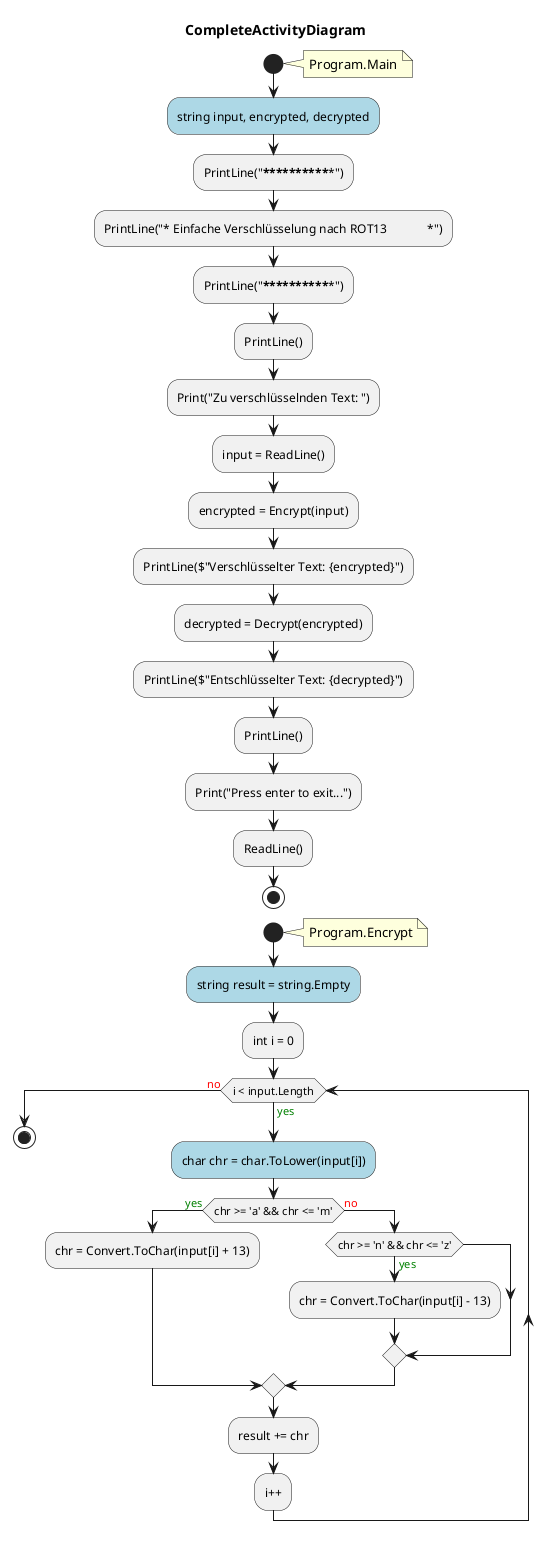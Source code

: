 @startuml CompleteActivityDiagram
title CompleteActivityDiagram
start
note right:  Program.Main
#LightBlue:string input, encrypted, decrypted;
:PrintLine("***************************************************");
:PrintLine("* Einfache Verschlüsselung nach ROT13             *");
:PrintLine("***************************************************");
:PrintLine();
:Print("Zu verschlüsselnden Text: ");
:input = ReadLine();
:encrypted = Encrypt(input);
:PrintLine($"Verschlüsselter Text: {encrypted}");
:decrypted = Decrypt(encrypted);
:PrintLine($"Entschlüsselter Text: {decrypted}");
:PrintLine();
:Print("Press enter to exit...");
:ReadLine();
stop
start
note right:  Program.Encrypt
#LightBlue:string result = string.Empty;
:int i = 0;
while (i < input.Length) is (<color:green>yes)
    #LightBlue:char chr = char.ToLower(input[i]);
    if (chr >= 'a' && chr <= 'm') then (<color:green>yes)
        :chr = Convert.ToChar(input[i] + 13);
      else (<color:red>no)
        if (chr >= 'n' && chr <= 'z') then (<color:green>yes)
            :chr = Convert.ToChar(input[i] - 13);
        endif
    endif
    :result += chr;
:i++;
endwhile (<color:red>no)
stop
@enduml

